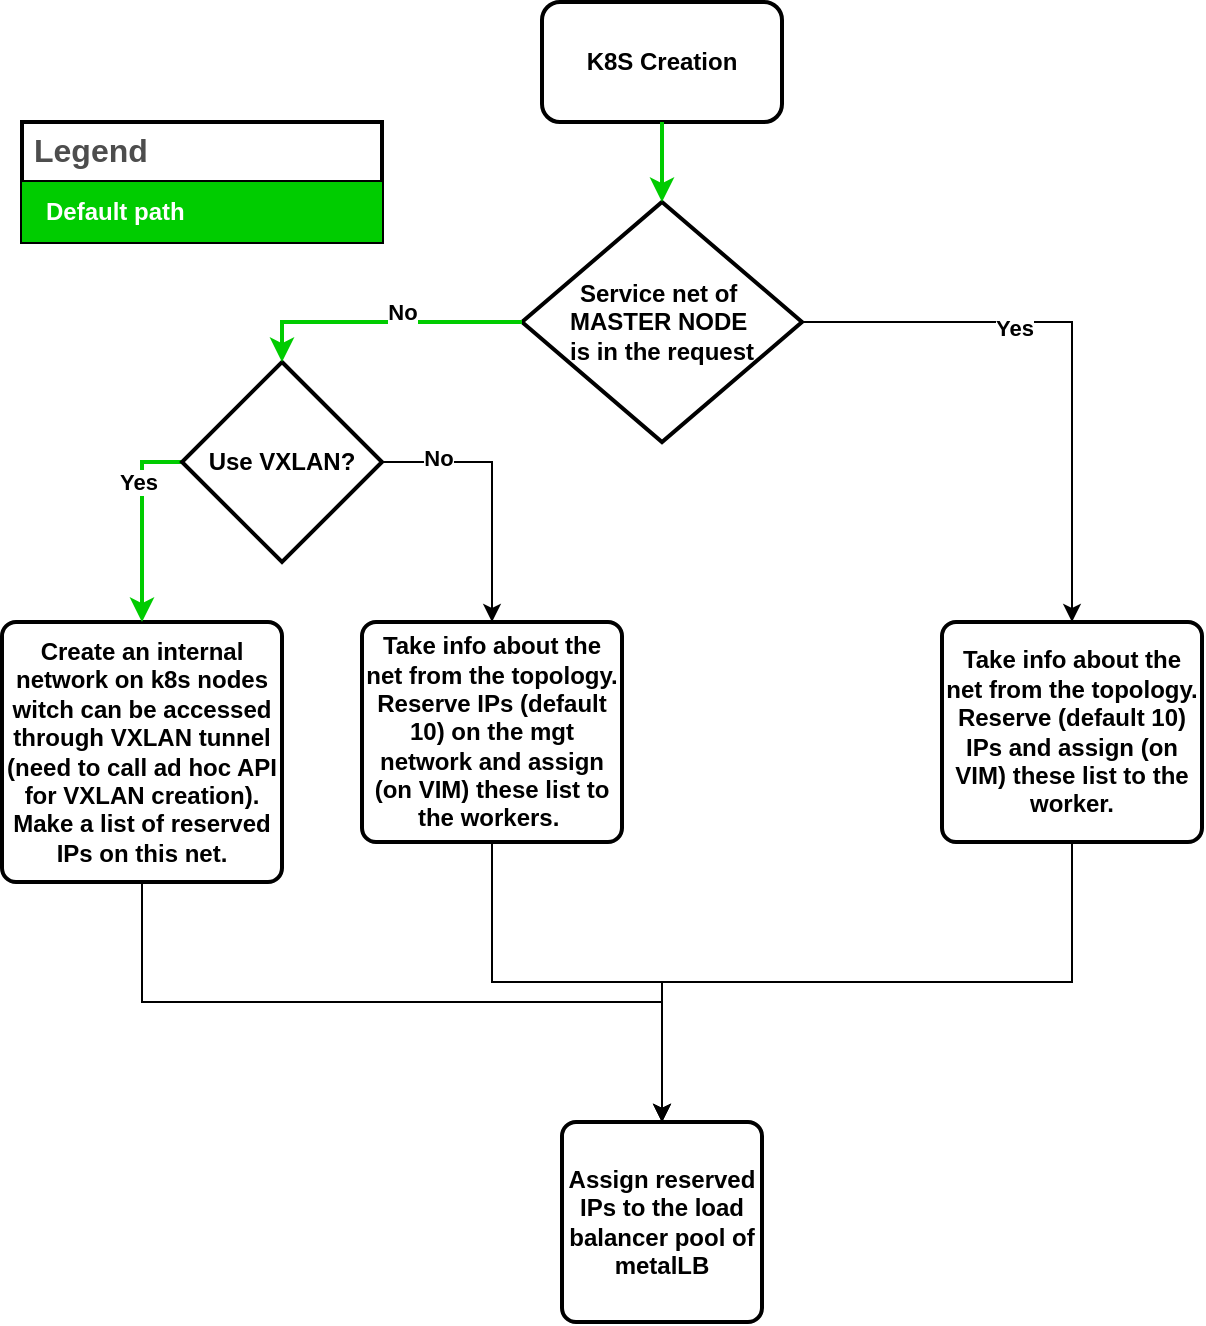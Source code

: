 <mxfile scale="1" border="0" version="24.2.5" type="device" pages="3">
  <diagram name="LB_assignment" id="gsR1NxsSv03eo4spCkrD">
    <mxGraphModel dx="804" dy="1182" grid="1" gridSize="10" guides="1" tooltips="1" connect="1" arrows="1" fold="1" page="1" pageScale="1" pageWidth="827" pageHeight="1169" math="0" shadow="0">
      <root>
        <mxCell id="0" />
        <mxCell id="1" parent="0" />
        <mxCell id="GVl7jk4Q4QQUaYwLKfiG-19" style="edgeStyle=orthogonalEdgeStyle;rounded=0;orthogonalLoop=1;jettySize=auto;html=1;exitX=1;exitY=0.5;exitDx=0;exitDy=0;exitPerimeter=0;entryX=0.5;entryY=0;entryDx=0;entryDy=0;fontStyle=1" parent="1" source="GVl7jk4Q4QQUaYwLKfiG-1" target="GVl7jk4Q4QQUaYwLKfiG-15" edge="1">
          <mxGeometry relative="1" as="geometry" />
        </mxCell>
        <mxCell id="r58312GPM-ES0Ihh1WHq-5" value="Yes" style="edgeLabel;html=1;align=center;verticalAlign=middle;resizable=0;points=[];fontStyle=1" parent="GVl7jk4Q4QQUaYwLKfiG-19" vertex="1" connectable="0">
          <mxGeometry x="-0.261" y="-3" relative="1" as="geometry">
            <mxPoint as="offset" />
          </mxGeometry>
        </mxCell>
        <mxCell id="GVl7jk4Q4QQUaYwLKfiG-1" value="Service net of&amp;nbsp;&lt;div&gt;MASTER NODE&amp;nbsp;&lt;/div&gt;&lt;div&gt;&lt;span style=&quot;background-color: initial;&quot;&gt;is in the request&lt;/span&gt;&lt;/div&gt;" style="strokeWidth=2;html=1;shape=mxgraph.flowchart.decision;whiteSpace=wrap;fontStyle=1" parent="1" vertex="1">
          <mxGeometry x="310" y="270" width="140" height="120" as="geometry" />
        </mxCell>
        <mxCell id="GVl7jk4Q4QQUaYwLKfiG-2" value="K8S Creation" style="rounded=1;whiteSpace=wrap;html=1;fontStyle=1;strokeWidth=2;" parent="1" vertex="1">
          <mxGeometry x="320" y="170" width="120" height="60" as="geometry" />
        </mxCell>
        <mxCell id="GVl7jk4Q4QQUaYwLKfiG-3" style="edgeStyle=orthogonalEdgeStyle;rounded=0;orthogonalLoop=1;jettySize=auto;html=1;exitX=0.5;exitY=1;exitDx=0;exitDy=0;entryX=0.5;entryY=0;entryDx=0;entryDy=0;entryPerimeter=0;strokeWidth=2;strokeColor=#00CC00;fontStyle=1" parent="1" source="GVl7jk4Q4QQUaYwLKfiG-2" target="GVl7jk4Q4QQUaYwLKfiG-1" edge="1">
          <mxGeometry relative="1" as="geometry" />
        </mxCell>
        <mxCell id="GVl7jk4Q4QQUaYwLKfiG-16" style="edgeStyle=orthogonalEdgeStyle;rounded=0;orthogonalLoop=1;jettySize=auto;html=1;exitX=0.5;exitY=1;exitDx=0;exitDy=0;entryX=0.5;entryY=0;entryDx=0;entryDy=0;fontStyle=1" parent="1" source="GVl7jk4Q4QQUaYwLKfiG-7" target="GVl7jk4Q4QQUaYwLKfiG-14" edge="1">
          <mxGeometry relative="1" as="geometry" />
        </mxCell>
        <mxCell id="GVl7jk4Q4QQUaYwLKfiG-7" value="Create an internal network on k8s nodes witch can be accessed through VXLAN tunnel (need to call ad hoc API for VXLAN creation).&lt;div&gt;Make a list of reserved IPs on this net.&lt;/div&gt;" style="rounded=1;whiteSpace=wrap;html=1;absoluteArcSize=1;arcSize=14;strokeWidth=2;fontStyle=1" parent="1" vertex="1">
          <mxGeometry x="50" y="480" width="140" height="130" as="geometry" />
        </mxCell>
        <mxCell id="GVl7jk4Q4QQUaYwLKfiG-12" style="edgeStyle=orthogonalEdgeStyle;rounded=0;orthogonalLoop=1;jettySize=auto;html=1;exitX=0;exitY=0.5;exitDx=0;exitDy=0;exitPerimeter=0;entryX=0.5;entryY=0;entryDx=0;entryDy=0;strokeWidth=2;strokeColor=#00CC00;fontStyle=1" parent="1" source="GVl7jk4Q4QQUaYwLKfiG-10" target="GVl7jk4Q4QQUaYwLKfiG-7" edge="1">
          <mxGeometry relative="1" as="geometry" />
        </mxCell>
        <mxCell id="r58312GPM-ES0Ihh1WHq-3" value="Yes" style="edgeLabel;html=1;align=center;verticalAlign=middle;resizable=0;points=[];fontStyle=1" parent="GVl7jk4Q4QQUaYwLKfiG-12" vertex="1" connectable="0">
          <mxGeometry x="-0.407" y="-2" relative="1" as="geometry">
            <mxPoint as="offset" />
          </mxGeometry>
        </mxCell>
        <mxCell id="r58312GPM-ES0Ihh1WHq-1" style="edgeStyle=orthogonalEdgeStyle;rounded=0;orthogonalLoop=1;jettySize=auto;html=1;exitX=1;exitY=0.5;exitDx=0;exitDy=0;exitPerimeter=0;fontStyle=1" parent="1" source="GVl7jk4Q4QQUaYwLKfiG-10" target="GVl7jk4Q4QQUaYwLKfiG-13" edge="1">
          <mxGeometry relative="1" as="geometry" />
        </mxCell>
        <mxCell id="r58312GPM-ES0Ihh1WHq-2" value="No" style="edgeLabel;html=1;align=center;verticalAlign=middle;resizable=0;points=[];fontStyle=1" parent="r58312GPM-ES0Ihh1WHq-1" vertex="1" connectable="0">
          <mxGeometry x="-0.595" y="2" relative="1" as="geometry">
            <mxPoint as="offset" />
          </mxGeometry>
        </mxCell>
        <mxCell id="GVl7jk4Q4QQUaYwLKfiG-10" value="Use VXLAN?" style="strokeWidth=2;html=1;shape=mxgraph.flowchart.decision;whiteSpace=wrap;fontStyle=1" parent="1" vertex="1">
          <mxGeometry x="140" y="350" width="100" height="100" as="geometry" />
        </mxCell>
        <mxCell id="GVl7jk4Q4QQUaYwLKfiG-11" style="edgeStyle=orthogonalEdgeStyle;rounded=0;orthogonalLoop=1;jettySize=auto;html=1;exitX=0;exitY=0.5;exitDx=0;exitDy=0;exitPerimeter=0;entryX=0.5;entryY=0;entryDx=0;entryDy=0;entryPerimeter=0;strokeWidth=2;strokeColor=#00CC00;fontStyle=1" parent="1" source="GVl7jk4Q4QQUaYwLKfiG-1" target="GVl7jk4Q4QQUaYwLKfiG-10" edge="1">
          <mxGeometry relative="1" as="geometry" />
        </mxCell>
        <mxCell id="r58312GPM-ES0Ihh1WHq-4" value="No" style="edgeLabel;html=1;align=center;verticalAlign=middle;resizable=0;points=[];fontStyle=1" parent="GVl7jk4Q4QQUaYwLKfiG-11" vertex="1" connectable="0">
          <mxGeometry x="-0.133" y="-5" relative="1" as="geometry">
            <mxPoint as="offset" />
          </mxGeometry>
        </mxCell>
        <mxCell id="GVl7jk4Q4QQUaYwLKfiG-17" style="edgeStyle=orthogonalEdgeStyle;rounded=0;orthogonalLoop=1;jettySize=auto;html=1;exitX=0.5;exitY=1;exitDx=0;exitDy=0;entryX=0.5;entryY=0;entryDx=0;entryDy=0;fontStyle=1" parent="1" source="GVl7jk4Q4QQUaYwLKfiG-13" target="GVl7jk4Q4QQUaYwLKfiG-14" edge="1">
          <mxGeometry relative="1" as="geometry" />
        </mxCell>
        <mxCell id="GVl7jk4Q4QQUaYwLKfiG-13" value="Take info about the net from the topology.&lt;div&gt;Reserve IPs (default 10) on the mgt network and assign (on VIM) these list to the workers.&amp;nbsp;&lt;/div&gt;" style="rounded=1;whiteSpace=wrap;html=1;absoluteArcSize=1;arcSize=14;strokeWidth=2;fontStyle=1" parent="1" vertex="1">
          <mxGeometry x="230" y="480" width="130" height="110" as="geometry" />
        </mxCell>
        <mxCell id="GVl7jk4Q4QQUaYwLKfiG-14" value="Assign reserved IPs to the load balancer pool of metalLB" style="rounded=1;whiteSpace=wrap;html=1;absoluteArcSize=1;arcSize=14;strokeWidth=2;fontStyle=1" parent="1" vertex="1">
          <mxGeometry x="330" y="730" width="100" height="100" as="geometry" />
        </mxCell>
        <mxCell id="GVl7jk4Q4QQUaYwLKfiG-18" style="edgeStyle=orthogonalEdgeStyle;rounded=0;orthogonalLoop=1;jettySize=auto;html=1;exitX=0.5;exitY=1;exitDx=0;exitDy=0;entryX=0.5;entryY=0;entryDx=0;entryDy=0;fontStyle=1" parent="1" source="GVl7jk4Q4QQUaYwLKfiG-15" target="GVl7jk4Q4QQUaYwLKfiG-14" edge="1">
          <mxGeometry relative="1" as="geometry" />
        </mxCell>
        <mxCell id="GVl7jk4Q4QQUaYwLKfiG-15" value="Take info about the net from the topology. Reserve (default 10) IPs and assign (on VIM) these list to the worker." style="rounded=1;whiteSpace=wrap;html=1;absoluteArcSize=1;arcSize=14;strokeWidth=2;fontStyle=1" parent="1" vertex="1">
          <mxGeometry x="520" y="480" width="130" height="110" as="geometry" />
        </mxCell>
        <mxCell id="U0DpwGGxJAbAH8bx-Sdf-1" value="Legend" style="shape=table;startSize=30;container=1;collapsible=0;childLayout=tableLayout;fontSize=16;align=left;verticalAlign=top;fillColor=none;strokeColor=default;fontColor=#4D4D4D;fontStyle=1;spacingLeft=6;spacing=0;resizable=0;strokeWidth=2;" parent="1" vertex="1">
          <mxGeometry x="60" y="230" width="180" height="60" as="geometry" />
        </mxCell>
        <mxCell id="U0DpwGGxJAbAH8bx-Sdf-2" value="" style="shape=tableRow;horizontal=0;startSize=0;swimlaneHead=0;swimlaneBody=0;strokeColor=inherit;top=0;left=0;bottom=0;right=0;collapsible=0;dropTarget=0;fillColor=none;points=[[0,0.5],[1,0.5]];portConstraint=eastwest;fontSize=12;fontStyle=1" parent="U0DpwGGxJAbAH8bx-Sdf-1" vertex="1">
          <mxGeometry y="30" width="180" height="30" as="geometry" />
        </mxCell>
        <mxCell id="U0DpwGGxJAbAH8bx-Sdf-3" value="Default path" style="shape=partialRectangle;html=1;whiteSpace=wrap;connectable=0;strokeColor=inherit;overflow=hidden;fillColor=#00CC00;top=0;left=0;bottom=0;right=0;pointerEvents=1;fontSize=12;align=left;fontColor=#FFFFFF;gradientColor=none;spacingLeft=10;spacingRight=4;fontStyle=1;strokeWidth=2;" parent="U0DpwGGxJAbAH8bx-Sdf-2" vertex="1">
          <mxGeometry width="180" height="30" as="geometry">
            <mxRectangle width="180" height="30" as="alternateBounds" />
          </mxGeometry>
        </mxCell>
      </root>
    </mxGraphModel>
  </diagram>
  <diagram id="03BJLOOOoEnhMofo6mjY" name="K8S_creation">
    <mxGraphModel dx="804" dy="2351" grid="1" gridSize="10" guides="1" tooltips="1" connect="1" arrows="1" fold="1" page="1" pageScale="1" pageWidth="827" pageHeight="1169" math="0" shadow="0">
      <root>
        <mxCell id="0" />
        <mxCell id="1" parent="0" />
        <mxCell id="pgoikxzI0dYl1QFEQvQl-1" style="edgeStyle=orthogonalEdgeStyle;rounded=0;orthogonalLoop=1;jettySize=auto;html=1;exitX=0.75;exitY=1;exitDx=0;exitDy=0;entryX=0.75;entryY=0;entryDx=0;entryDy=0;" parent="1" source="pgoikxzI0dYl1QFEQvQl-5" target="pgoikxzI0dYl1QFEQvQl-13" edge="1">
          <mxGeometry relative="1" as="geometry" />
        </mxCell>
        <mxCell id="pgoikxzI0dYl1QFEQvQl-2" value="4. Saving&lt;div&gt;in state&lt;/div&gt;" style="edgeLabel;html=1;align=center;verticalAlign=middle;resizable=0;points=[];fontStyle=1" parent="pgoikxzI0dYl1QFEQvQl-1" vertex="1" connectable="0">
          <mxGeometry x="0.178" y="2" relative="1" as="geometry">
            <mxPoint x="25" y="-1" as="offset" />
          </mxGeometry>
        </mxCell>
        <mxCell id="pgoikxzI0dYl1QFEQvQl-3" style="edgeStyle=orthogonalEdgeStyle;rounded=0;orthogonalLoop=1;jettySize=auto;html=1;exitX=0.5;exitY=0;exitDx=0;exitDy=0;entryX=0;entryY=0.75;entryDx=0;entryDy=0;" parent="1" source="pgoikxzI0dYl1QFEQvQl-16" target="pgoikxzI0dYl1QFEQvQl-7" edge="1">
          <mxGeometry relative="1" as="geometry">
            <mxPoint x="410" y="-710" as="sourcePoint" />
            <mxPoint x="460" y="-640" as="targetPoint" />
          </mxGeometry>
        </mxCell>
        <mxCell id="pgoikxzI0dYl1QFEQvQl-4" value="1. Chart Install" style="edgeLabel;html=1;align=center;verticalAlign=middle;resizable=0;points=[];fontStyle=1;fontSize=13;" parent="pgoikxzI0dYl1QFEQvQl-3" vertex="1" connectable="0">
          <mxGeometry x="-0.041" relative="1" as="geometry">
            <mxPoint y="11" as="offset" />
          </mxGeometry>
        </mxCell>
        <mxCell id="pgoikxzI0dYl1QFEQvQl-5" value="&lt;span&gt;K8S&lt;br&gt;Provider&lt;/span&gt;" style="rounded=1;whiteSpace=wrap;html=1;fillColor=#fad9d5;strokeColor=#ae4132;fontStyle=1" parent="1" vertex="1">
          <mxGeometry x="219" y="-876.75" width="131" height="116.75" as="geometry" />
        </mxCell>
        <mxCell id="pgoikxzI0dYl1QFEQvQl-6" value="K8S&lt;div&gt;API&lt;/div&gt;" style="rounded=1;whiteSpace=wrap;html=1;rotation=90;horizontal=0;fillColor=#ffff88;strokeColor=#36393d;fontStyle=1" parent="1" vertex="1">
          <mxGeometry x="325.75" y="-863" width="46" height="39" as="geometry" />
        </mxCell>
        <mxCell id="pgoikxzI0dYl1QFEQvQl-7" value="&lt;b&gt;&lt;font style=&quot;font-size: 19px;&quot;&gt;K8S Cluster&lt;/font&gt;&lt;/b&gt;" style="rounded=1;whiteSpace=wrap;html=1;verticalAlign=bottom;labelPosition=center;verticalLabelPosition=top;align=center;" parent="1" vertex="1">
          <mxGeometry x="469" y="-917" width="140" height="167.5" as="geometry" />
        </mxCell>
        <mxCell id="pgoikxzI0dYl1QFEQvQl-8" value="&lt;div&gt;Installed&lt;/div&gt;Chart" style="shape=cube;whiteSpace=wrap;html=1;boundedLbl=1;backgroundOutline=1;darkOpacity=0.05;darkOpacity2=0.1;fontStyle=1;fillColor=#cdeb8b;strokeColor=#36393d;" parent="1" vertex="1">
          <mxGeometry x="496" y="-861" width="86" height="56.75" as="geometry" />
        </mxCell>
        <mxCell id="pgoikxzI0dYl1QFEQvQl-9" style="edgeStyle=orthogonalEdgeStyle;rounded=0;orthogonalLoop=1;jettySize=auto;html=1;" parent="1" edge="1">
          <mxGeometry relative="1" as="geometry">
            <mxPoint x="370" y="-832" as="targetPoint" />
            <mxPoint x="469" y="-832" as="sourcePoint" />
          </mxGeometry>
        </mxCell>
        <mxCell id="pgoikxzI0dYl1QFEQvQl-10" value="3. Services Info" style="edgeLabel;html=1;align=center;verticalAlign=middle;resizable=0;points=[];fontStyle=1" parent="pgoikxzI0dYl1QFEQvQl-9" vertex="1" connectable="0">
          <mxGeometry x="0.2" relative="1" as="geometry">
            <mxPoint x="4" y="11" as="offset" />
          </mxGeometry>
        </mxCell>
        <mxCell id="pgoikxzI0dYl1QFEQvQl-11" style="edgeStyle=orthogonalEdgeStyle;rounded=0;orthogonalLoop=1;jettySize=auto;html=1;exitX=0.25;exitY=0;exitDx=0;exitDy=0;entryX=0.25;entryY=1;entryDx=0;entryDy=0;" parent="1" source="pgoikxzI0dYl1QFEQvQl-13" target="pgoikxzI0dYl1QFEQvQl-5" edge="1">
          <mxGeometry relative="1" as="geometry" />
        </mxCell>
        <mxCell id="pgoikxzI0dYl1QFEQvQl-12" value="0. Install Helm Chart" style="edgeLabel;html=1;align=center;verticalAlign=middle;resizable=0;points=[];fontStyle=1" parent="pgoikxzI0dYl1QFEQvQl-11" vertex="1" connectable="0">
          <mxGeometry x="-0.355" relative="1" as="geometry">
            <mxPoint x="-58" y="-6" as="offset" />
          </mxGeometry>
        </mxCell>
        <mxCell id="pgoikxzI0dYl1QFEQvQl-13" value="Blueprint X" style="rounded=1;whiteSpace=wrap;html=1;fillColor=#3399FF;strokeColor=#36393d;fontStyle=1" parent="1" vertex="1">
          <mxGeometry x="218.5" y="-700" width="131" height="70" as="geometry" />
        </mxCell>
        <mxCell id="pgoikxzI0dYl1QFEQvQl-14" style="edgeStyle=orthogonalEdgeStyle;rounded=0;orthogonalLoop=1;jettySize=auto;html=1;exitX=0.25;exitY=0;exitDx=0;exitDy=0;entryX=-0.008;entryY=0.369;entryDx=0;entryDy=0;entryPerimeter=0;" parent="1" edge="1">
          <mxGeometry relative="1" as="geometry">
            <mxPoint x="368.25" y="-854" as="sourcePoint" />
            <mxPoint x="467.88" y="-854.192" as="targetPoint" />
          </mxGeometry>
        </mxCell>
        <mxCell id="pgoikxzI0dYl1QFEQvQl-15" value="2. Get Services" style="edgeLabel;html=1;align=center;verticalAlign=middle;resizable=0;points=[];fontStyle=1" parent="pgoikxzI0dYl1QFEQvQl-14" vertex="1" connectable="0">
          <mxGeometry x="-0.61" y="2" relative="1" as="geometry">
            <mxPoint x="26" y="-7" as="offset" />
          </mxGeometry>
        </mxCell>
        <mxCell id="pgoikxzI0dYl1QFEQvQl-16" value="HELM" style="rounded=1;whiteSpace=wrap;html=1;rotation=90;horizontal=0;fillColor=#ffff88;strokeColor=#36393d;fontStyle=1" parent="1" vertex="1">
          <mxGeometry x="326.69" y="-810.18" width="46" height="37.12" as="geometry" />
        </mxCell>
      </root>
    </mxGraphModel>
  </diagram>
  <diagram id="GPKMcP8LJXmGc9mQcWz5" name="K8S_configuration">
    <mxGraphModel dx="804" dy="2351" grid="1" gridSize="10" guides="1" tooltips="1" connect="1" arrows="1" fold="1" page="1" pageScale="1" pageWidth="827" pageHeight="1169" math="0" shadow="0">
      <root>
        <mxCell id="0" />
        <mxCell id="1" parent="0" />
        <mxCell id="n_Cf7WWJqOeSNJdTg3bU-1" style="edgeStyle=orthogonalEdgeStyle;rounded=0;orthogonalLoop=1;jettySize=auto;html=1;exitX=0.75;exitY=1;exitDx=0;exitDy=0;entryX=0.75;entryY=0;entryDx=0;entryDy=0;" parent="1" source="n_Cf7WWJqOeSNJdTg3bU-5" target="n_Cf7WWJqOeSNJdTg3bU-13" edge="1">
          <mxGeometry relative="1" as="geometry" />
        </mxCell>
        <mxCell id="n_Cf7WWJqOeSNJdTg3bU-2" value="4. Saving&lt;div&gt;in state&lt;/div&gt;" style="edgeLabel;html=1;align=center;verticalAlign=middle;resizable=0;points=[];fontStyle=1" parent="n_Cf7WWJqOeSNJdTg3bU-1" vertex="1" connectable="0">
          <mxGeometry x="0.178" y="2" relative="1" as="geometry">
            <mxPoint x="25" y="-1" as="offset" />
          </mxGeometry>
        </mxCell>
        <mxCell id="n_Cf7WWJqOeSNJdTg3bU-3" style="edgeStyle=orthogonalEdgeStyle;rounded=0;orthogonalLoop=1;jettySize=auto;html=1;exitX=0.5;exitY=0;exitDx=0;exitDy=0;entryX=0;entryY=0.75;entryDx=0;entryDy=0;" parent="1" source="n_Cf7WWJqOeSNJdTg3bU-16" target="n_Cf7WWJqOeSNJdTg3bU-7" edge="1">
          <mxGeometry relative="1" as="geometry">
            <mxPoint x="410" y="-710" as="sourcePoint" />
            <mxPoint x="460" y="-640" as="targetPoint" />
          </mxGeometry>
        </mxCell>
        <mxCell id="n_Cf7WWJqOeSNJdTg3bU-4" value="1. Chart upgrade" style="edgeLabel;html=1;align=center;verticalAlign=middle;resizable=0;points=[];fontStyle=1;fontSize=13;" parent="n_Cf7WWJqOeSNJdTg3bU-3" vertex="1" connectable="0">
          <mxGeometry x="-0.041" relative="1" as="geometry">
            <mxPoint y="11" as="offset" />
          </mxGeometry>
        </mxCell>
        <mxCell id="n_Cf7WWJqOeSNJdTg3bU-5" value="&lt;span&gt;K8S&lt;br&gt;Provider&lt;/span&gt;" style="rounded=1;whiteSpace=wrap;html=1;fillColor=#fad9d5;strokeColor=#ae4132;fontStyle=1" parent="1" vertex="1">
          <mxGeometry x="219" y="-876.75" width="131" height="116.75" as="geometry" />
        </mxCell>
        <mxCell id="n_Cf7WWJqOeSNJdTg3bU-6" value="K8S&lt;div&gt;API&lt;/div&gt;" style="rounded=1;whiteSpace=wrap;html=1;rotation=90;horizontal=0;fillColor=#ffff88;strokeColor=#36393d;fontStyle=1" parent="1" vertex="1">
          <mxGeometry x="325.75" y="-863" width="46" height="39" as="geometry" />
        </mxCell>
        <mxCell id="n_Cf7WWJqOeSNJdTg3bU-7" value="&lt;b&gt;&lt;font style=&quot;font-size: 19px;&quot;&gt;K8S Cluster&lt;/font&gt;&lt;/b&gt;" style="rounded=1;whiteSpace=wrap;html=1;verticalAlign=bottom;labelPosition=center;verticalLabelPosition=top;align=center;" parent="1" vertex="1">
          <mxGeometry x="476" y="-917" width="140" height="167.5" as="geometry" />
        </mxCell>
        <mxCell id="n_Cf7WWJqOeSNJdTg3bU-8" value="&lt;div&gt;Installed&lt;/div&gt;Chart" style="shape=cube;whiteSpace=wrap;html=1;boundedLbl=1;backgroundOutline=1;darkOpacity=0.05;darkOpacity2=0.1;fontStyle=1;fillColor=#cdeb8b;strokeColor=#36393d;" parent="1" vertex="1">
          <mxGeometry x="496" y="-861" width="86" height="56.75" as="geometry" />
        </mxCell>
        <mxCell id="n_Cf7WWJqOeSNJdTg3bU-9" style="edgeStyle=orthogonalEdgeStyle;rounded=0;orthogonalLoop=1;jettySize=auto;html=1;" parent="1" edge="1">
          <mxGeometry relative="1" as="geometry">
            <mxPoint x="368" y="-832.72" as="targetPoint" />
            <mxPoint x="476" y="-832.72" as="sourcePoint" />
          </mxGeometry>
        </mxCell>
        <mxCell id="n_Cf7WWJqOeSNJdTg3bU-10" value="3. Services Info" style="edgeLabel;html=1;align=center;verticalAlign=middle;resizable=0;points=[];fontStyle=1" parent="n_Cf7WWJqOeSNJdTg3bU-9" vertex="1" connectable="0">
          <mxGeometry x="0.2" relative="1" as="geometry">
            <mxPoint x="4" y="11" as="offset" />
          </mxGeometry>
        </mxCell>
        <mxCell id="n_Cf7WWJqOeSNJdTg3bU-11" style="edgeStyle=orthogonalEdgeStyle;rounded=0;orthogonalLoop=1;jettySize=auto;html=1;exitX=0.25;exitY=0;exitDx=0;exitDy=0;entryX=0.25;entryY=1;entryDx=0;entryDy=0;" parent="1" source="n_Cf7WWJqOeSNJdTg3bU-13" target="n_Cf7WWJqOeSNJdTg3bU-5" edge="1">
          <mxGeometry relative="1" as="geometry" />
        </mxCell>
        <mxCell id="n_Cf7WWJqOeSNJdTg3bU-12" value="0. Update Helm Chart" style="edgeLabel;html=1;align=center;verticalAlign=middle;resizable=0;points=[];fontStyle=1" parent="n_Cf7WWJqOeSNJdTg3bU-11" vertex="1" connectable="0">
          <mxGeometry x="-0.355" relative="1" as="geometry">
            <mxPoint x="-60" y="-6" as="offset" />
          </mxGeometry>
        </mxCell>
        <mxCell id="n_Cf7WWJqOeSNJdTg3bU-13" value="Blueprint X" style="rounded=1;whiteSpace=wrap;html=1;fillColor=#3399FF;strokeColor=#36393d;fontStyle=1" parent="1" vertex="1">
          <mxGeometry x="218.5" y="-700" width="131" height="70" as="geometry" />
        </mxCell>
        <mxCell id="n_Cf7WWJqOeSNJdTg3bU-14" style="edgeStyle=orthogonalEdgeStyle;rounded=0;orthogonalLoop=1;jettySize=auto;html=1;exitX=0.25;exitY=0;exitDx=0;exitDy=0;entryX=-0.008;entryY=0.369;entryDx=0;entryDy=0;entryPerimeter=0;" parent="1" edge="1">
          <mxGeometry relative="1" as="geometry">
            <mxPoint x="368.25" y="-854" as="sourcePoint" />
            <mxPoint x="476" y="-854.192" as="targetPoint" />
          </mxGeometry>
        </mxCell>
        <mxCell id="n_Cf7WWJqOeSNJdTg3bU-15" value="2. Get Services" style="edgeLabel;html=1;align=center;verticalAlign=middle;resizable=0;points=[];fontStyle=1" parent="n_Cf7WWJqOeSNJdTg3bU-14" vertex="1" connectable="0">
          <mxGeometry x="-0.61" y="2" relative="1" as="geometry">
            <mxPoint x="26" y="-7" as="offset" />
          </mxGeometry>
        </mxCell>
        <mxCell id="n_Cf7WWJqOeSNJdTg3bU-16" value="HELM" style="rounded=1;whiteSpace=wrap;html=1;rotation=90;horizontal=0;fillColor=#ffff88;strokeColor=#36393d;fontStyle=1" parent="1" vertex="1">
          <mxGeometry x="326.69" y="-810.18" width="46" height="37.12" as="geometry" />
        </mxCell>
      </root>
    </mxGraphModel>
  </diagram>
</mxfile>

